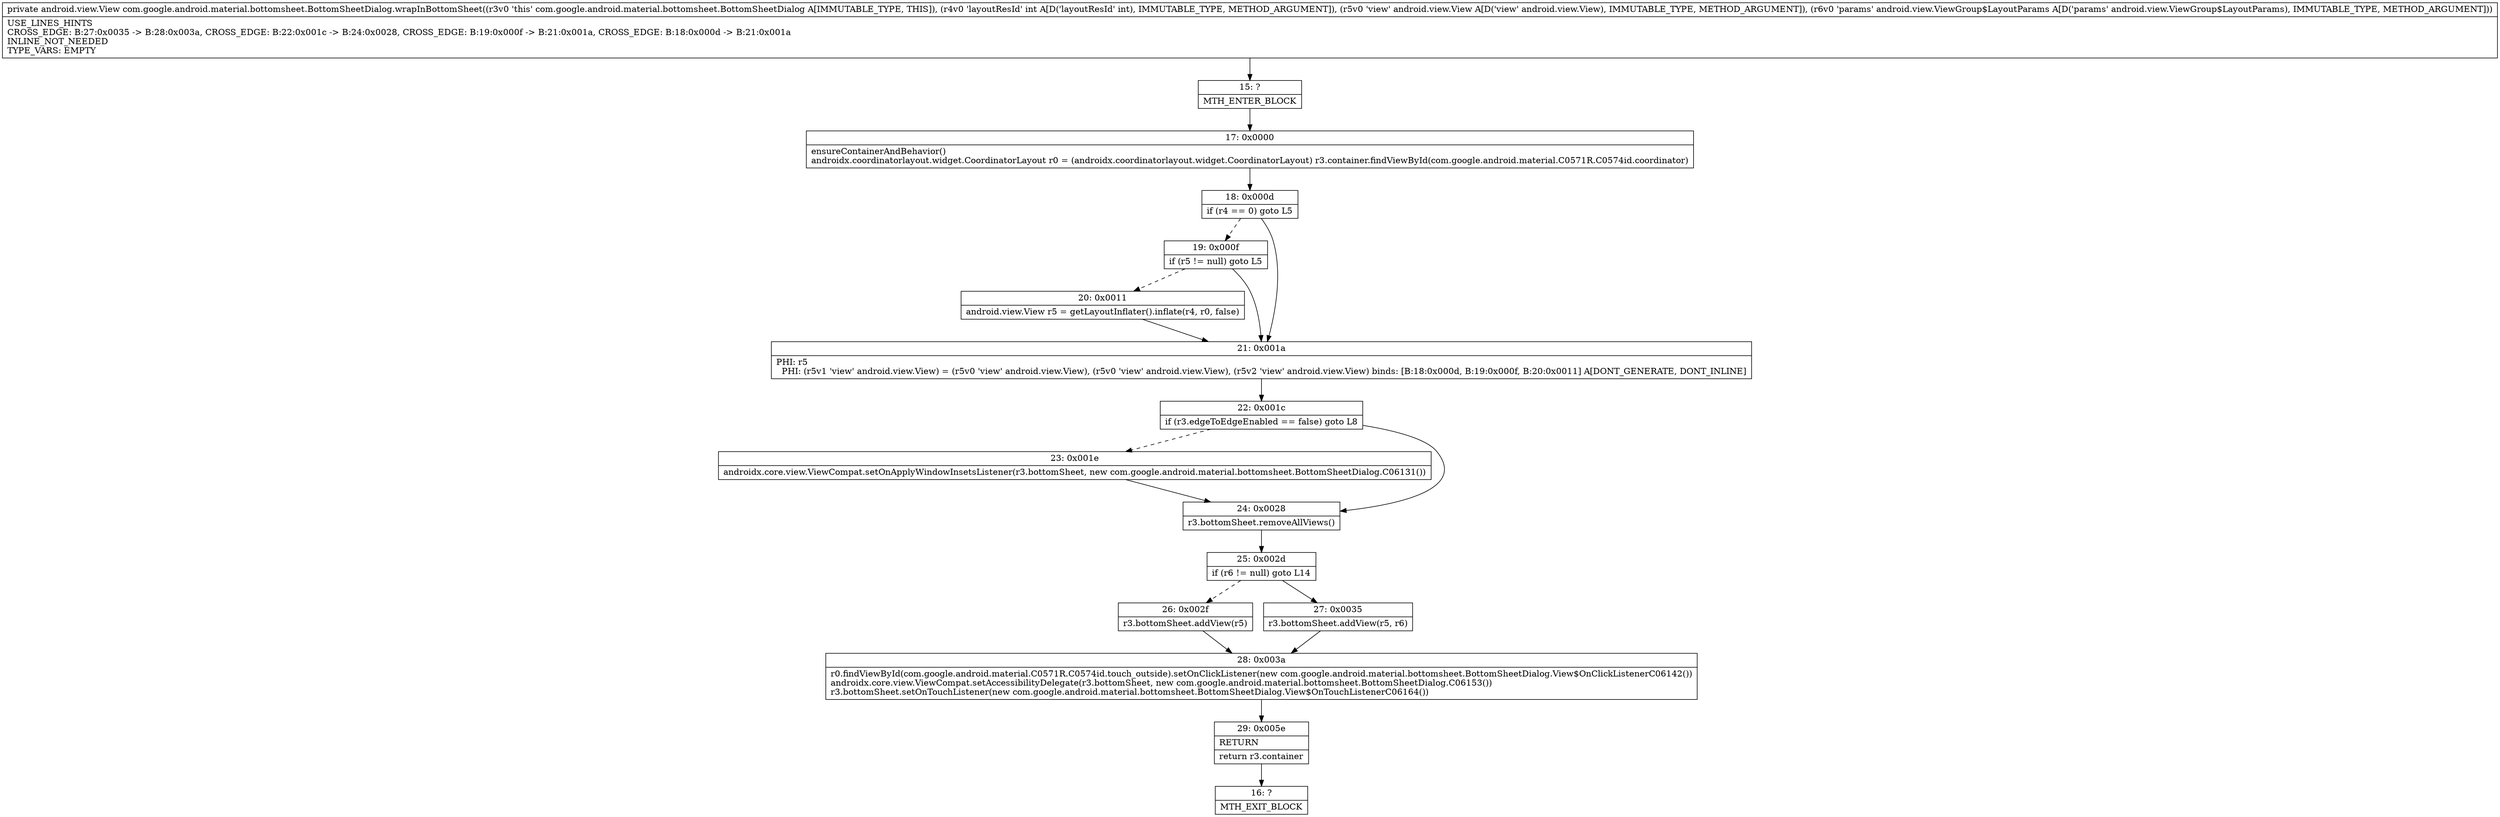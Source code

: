 digraph "CFG forcom.google.android.material.bottomsheet.BottomSheetDialog.wrapInBottomSheet(ILandroid\/view\/View;Landroid\/view\/ViewGroup$LayoutParams;)Landroid\/view\/View;" {
Node_15 [shape=record,label="{15\:\ ?|MTH_ENTER_BLOCK\l}"];
Node_17 [shape=record,label="{17\:\ 0x0000|ensureContainerAndBehavior()\landroidx.coordinatorlayout.widget.CoordinatorLayout r0 = (androidx.coordinatorlayout.widget.CoordinatorLayout) r3.container.findViewById(com.google.android.material.C0571R.C0574id.coordinator)\l}"];
Node_18 [shape=record,label="{18\:\ 0x000d|if (r4 == 0) goto L5\l}"];
Node_19 [shape=record,label="{19\:\ 0x000f|if (r5 != null) goto L5\l}"];
Node_20 [shape=record,label="{20\:\ 0x0011|android.view.View r5 = getLayoutInflater().inflate(r4, r0, false)\l}"];
Node_21 [shape=record,label="{21\:\ 0x001a|PHI: r5 \l  PHI: (r5v1 'view' android.view.View) = (r5v0 'view' android.view.View), (r5v0 'view' android.view.View), (r5v2 'view' android.view.View) binds: [B:18:0x000d, B:19:0x000f, B:20:0x0011] A[DONT_GENERATE, DONT_INLINE]\l}"];
Node_22 [shape=record,label="{22\:\ 0x001c|if (r3.edgeToEdgeEnabled == false) goto L8\l}"];
Node_23 [shape=record,label="{23\:\ 0x001e|androidx.core.view.ViewCompat.setOnApplyWindowInsetsListener(r3.bottomSheet, new com.google.android.material.bottomsheet.BottomSheetDialog.C06131())\l}"];
Node_24 [shape=record,label="{24\:\ 0x0028|r3.bottomSheet.removeAllViews()\l}"];
Node_25 [shape=record,label="{25\:\ 0x002d|if (r6 != null) goto L14\l}"];
Node_26 [shape=record,label="{26\:\ 0x002f|r3.bottomSheet.addView(r5)\l}"];
Node_28 [shape=record,label="{28\:\ 0x003a|r0.findViewById(com.google.android.material.C0571R.C0574id.touch_outside).setOnClickListener(new com.google.android.material.bottomsheet.BottomSheetDialog.View$OnClickListenerC06142())\landroidx.core.view.ViewCompat.setAccessibilityDelegate(r3.bottomSheet, new com.google.android.material.bottomsheet.BottomSheetDialog.C06153())\lr3.bottomSheet.setOnTouchListener(new com.google.android.material.bottomsheet.BottomSheetDialog.View$OnTouchListenerC06164())\l}"];
Node_29 [shape=record,label="{29\:\ 0x005e|RETURN\l|return r3.container\l}"];
Node_16 [shape=record,label="{16\:\ ?|MTH_EXIT_BLOCK\l}"];
Node_27 [shape=record,label="{27\:\ 0x0035|r3.bottomSheet.addView(r5, r6)\l}"];
MethodNode[shape=record,label="{private android.view.View com.google.android.material.bottomsheet.BottomSheetDialog.wrapInBottomSheet((r3v0 'this' com.google.android.material.bottomsheet.BottomSheetDialog A[IMMUTABLE_TYPE, THIS]), (r4v0 'layoutResId' int A[D('layoutResId' int), IMMUTABLE_TYPE, METHOD_ARGUMENT]), (r5v0 'view' android.view.View A[D('view' android.view.View), IMMUTABLE_TYPE, METHOD_ARGUMENT]), (r6v0 'params' android.view.ViewGroup$LayoutParams A[D('params' android.view.ViewGroup$LayoutParams), IMMUTABLE_TYPE, METHOD_ARGUMENT]))  | USE_LINES_HINTS\lCROSS_EDGE: B:27:0x0035 \-\> B:28:0x003a, CROSS_EDGE: B:22:0x001c \-\> B:24:0x0028, CROSS_EDGE: B:19:0x000f \-\> B:21:0x001a, CROSS_EDGE: B:18:0x000d \-\> B:21:0x001a\lINLINE_NOT_NEEDED\lTYPE_VARS: EMPTY\l}"];
MethodNode -> Node_15;Node_15 -> Node_17;
Node_17 -> Node_18;
Node_18 -> Node_19[style=dashed];
Node_18 -> Node_21;
Node_19 -> Node_20[style=dashed];
Node_19 -> Node_21;
Node_20 -> Node_21;
Node_21 -> Node_22;
Node_22 -> Node_23[style=dashed];
Node_22 -> Node_24;
Node_23 -> Node_24;
Node_24 -> Node_25;
Node_25 -> Node_26[style=dashed];
Node_25 -> Node_27;
Node_26 -> Node_28;
Node_28 -> Node_29;
Node_29 -> Node_16;
Node_27 -> Node_28;
}

